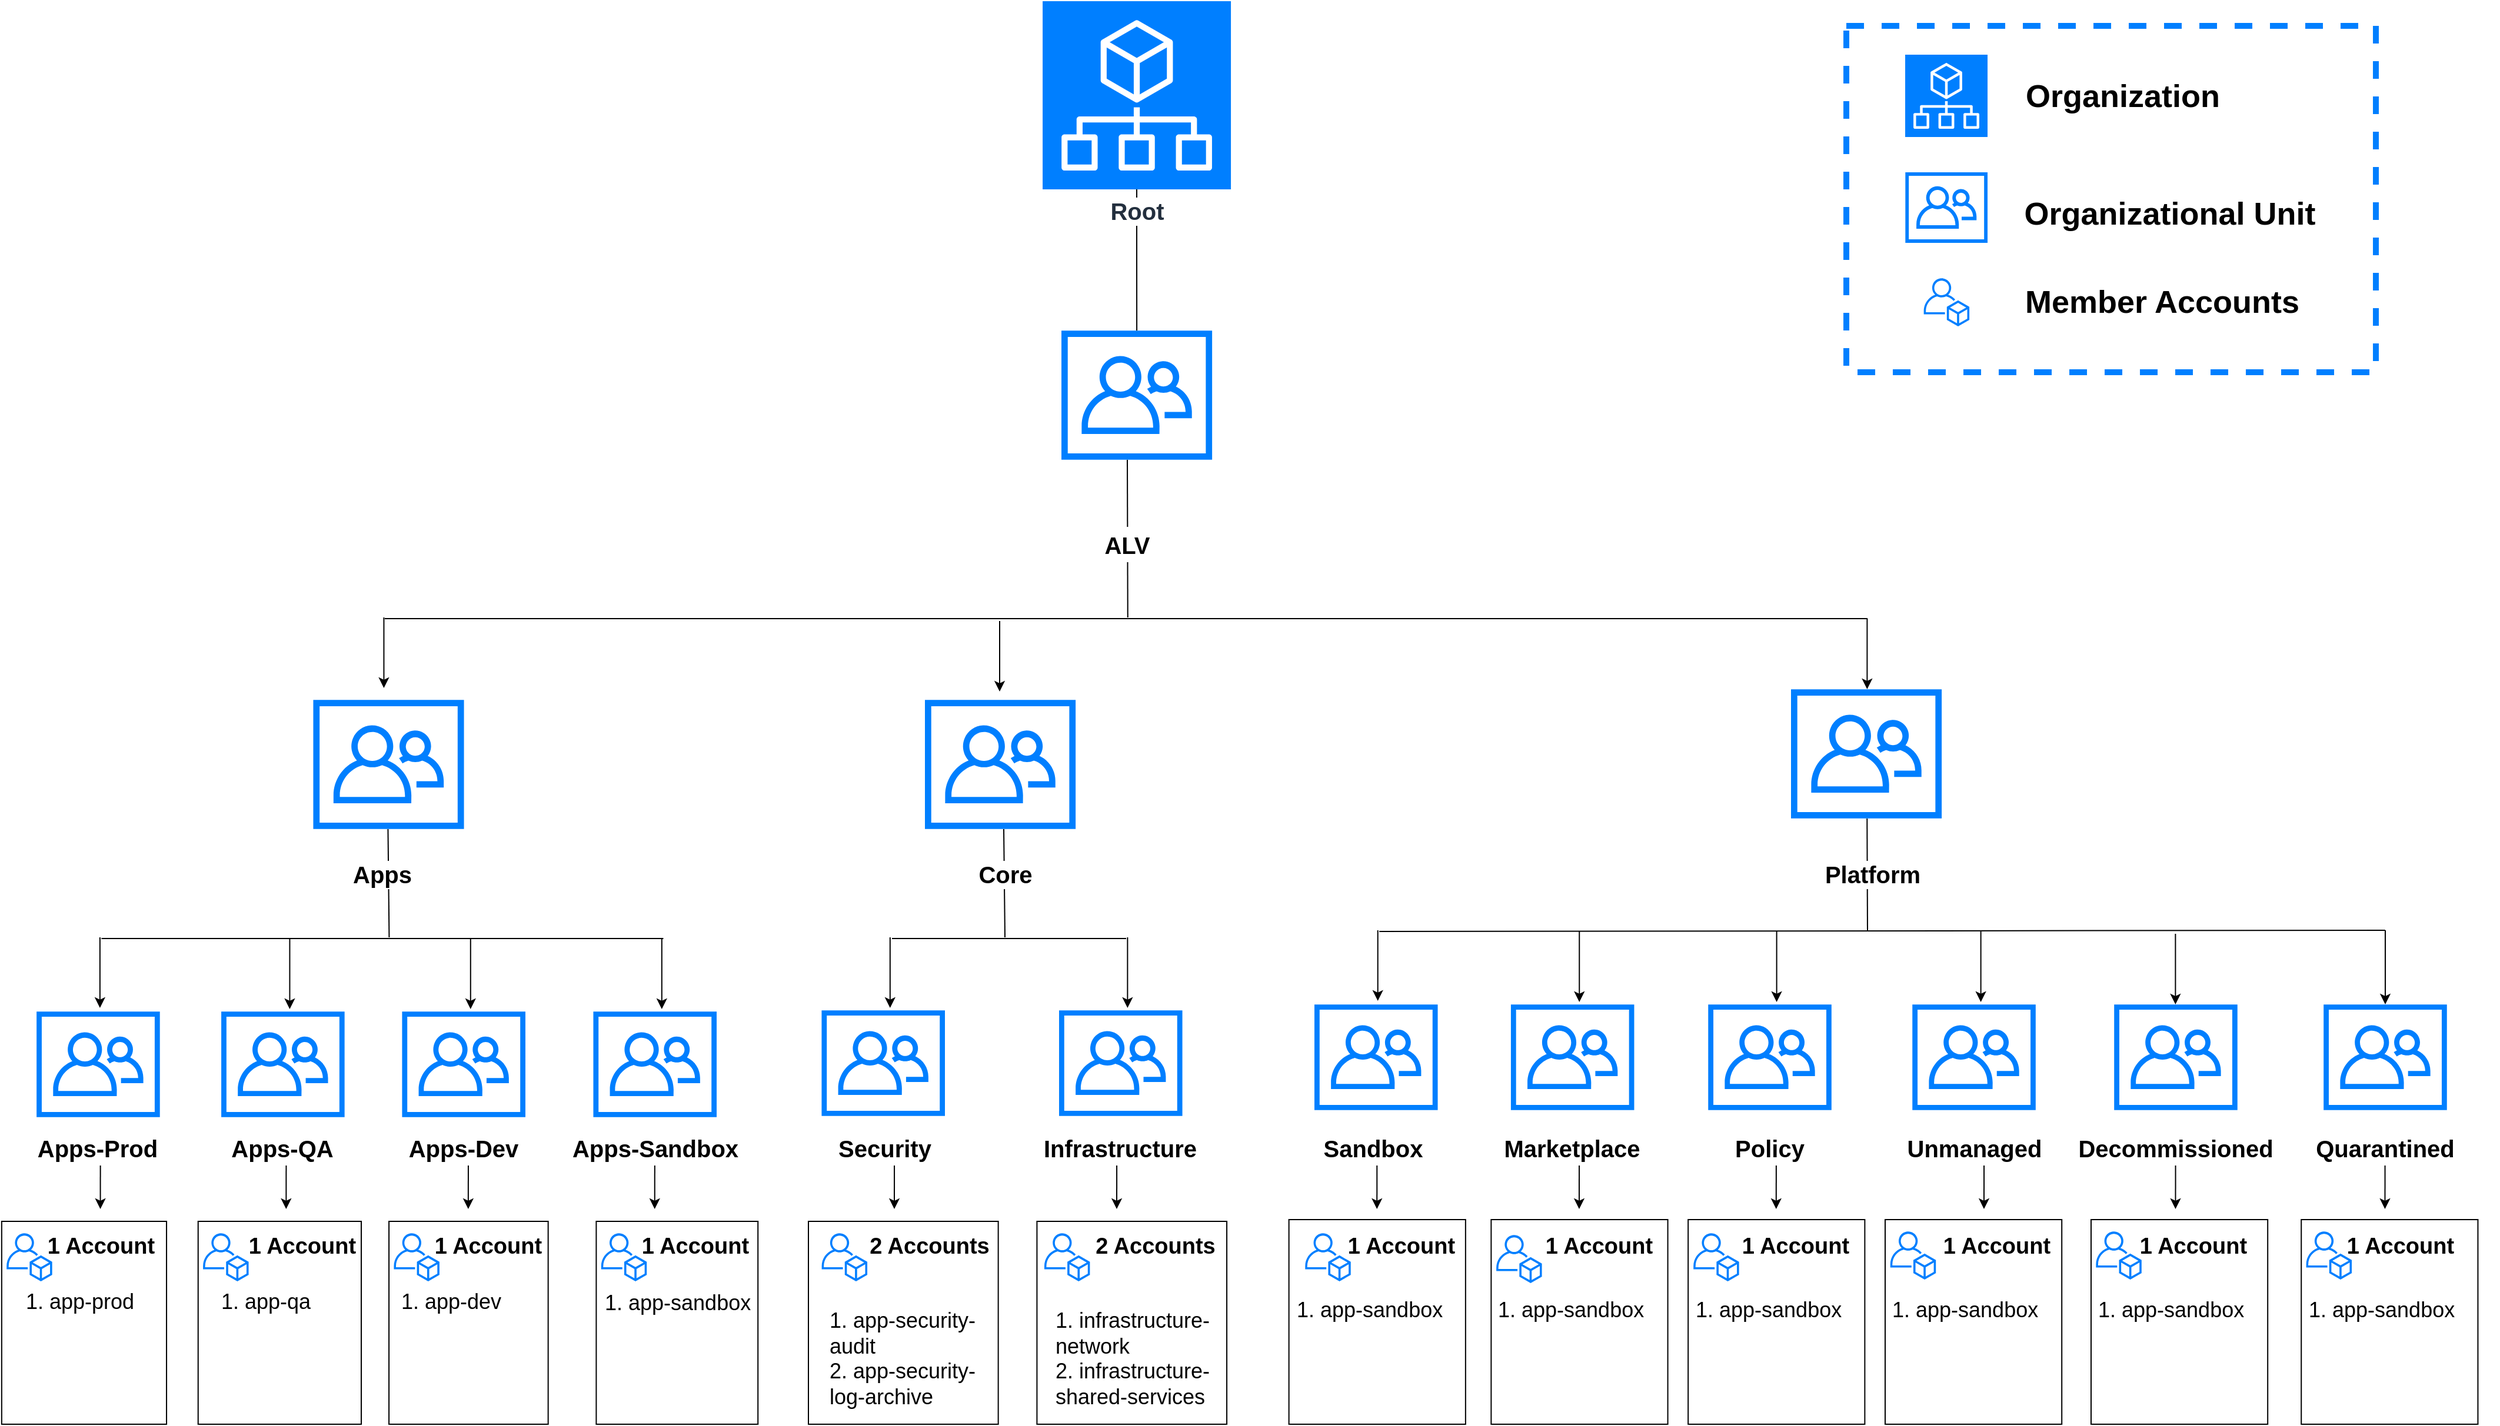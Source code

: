 <mxfile version="24.5.3" type="device">
  <diagram name="Page-1" id="CSNAlLGdKrBM-kzuxKbx">
    <mxGraphModel dx="3502" dy="2195" grid="1" gridSize="10" guides="1" tooltips="1" connect="1" arrows="1" fold="1" page="1" pageScale="1" pageWidth="1382" pageHeight="579" math="0" shadow="0">
      <root>
        <mxCell id="0" />
        <mxCell id="1" parent="0" />
        <mxCell id="UEnFydn-pe2DowMeDtWQ-64" value="" style="rounded=0;whiteSpace=wrap;html=1;" parent="1" vertex="1">
          <mxGeometry x="-265.58" y="727.5" width="140.1" height="172.5" as="geometry" />
        </mxCell>
        <mxCell id="b793zvSdY8i9Sv9kPf9C-8" value="" style="rounded=0;whiteSpace=wrap;html=1;fillColor=none;strokeColor=#007FFF;strokeWidth=5;dashed=1;" parent="1" vertex="1">
          <mxGeometry x="1302.02" y="-289" width="450" height="294.5" as="geometry" />
        </mxCell>
        <mxCell id="UEnFydn-pe2DowMeDtWQ-4" value="" style="sketch=0;outlineConnect=0;fontColor=#232F3E;gradientColor=none;fillColor=#007FFF;strokeColor=none;dashed=0;verticalLabelPosition=bottom;verticalAlign=top;align=center;html=1;fontSize=12;fontStyle=0;aspect=fixed;pointerEvents=1;shape=mxgraph.aws4.organizations_organizational_unit;" parent="1" vertex="1">
          <mxGeometry x="-0.78" y="284" width="128.06" height="110" as="geometry" />
        </mxCell>
        <mxCell id="UEnFydn-pe2DowMeDtWQ-7" value="" style="sketch=0;outlineConnect=0;fontColor=#232F3E;gradientColor=none;fillColor=#007FFF;strokeColor=none;dashed=0;verticalLabelPosition=bottom;verticalAlign=top;align=center;html=1;fontSize=12;fontStyle=0;aspect=fixed;pointerEvents=1;shape=mxgraph.aws4.organizations_organizational_unit;" parent="1" vertex="1">
          <mxGeometry x="519" y="284" width="128.06" height="110" as="geometry" />
        </mxCell>
        <mxCell id="UEnFydn-pe2DowMeDtWQ-8" value="" style="sketch=0;outlineConnect=0;fontColor=#232F3E;gradientColor=none;fillColor=#007FFF;strokeColor=none;dashed=0;verticalLabelPosition=bottom;verticalAlign=top;align=center;html=1;fontSize=12;fontStyle=0;aspect=fixed;pointerEvents=1;shape=mxgraph.aws4.organizations_organizational_unit;" parent="1" vertex="1">
          <mxGeometry x="1255.0" y="275" width="128.06" height="110" as="geometry" />
        </mxCell>
        <mxCell id="UEnFydn-pe2DowMeDtWQ-14" value="" style="endArrow=none;html=1;rounded=0;endFill=0;" parent="1" edge="1">
          <mxGeometry width="50" height="50" relative="1" as="geometry">
            <mxPoint x="691" y="80" as="sourcePoint" />
            <mxPoint x="691.37" y="214" as="targetPoint" />
          </mxGeometry>
        </mxCell>
        <mxCell id="UEnFydn-pe2DowMeDtWQ-15" value="" style="endArrow=none;html=1;rounded=0;" parent="1" edge="1">
          <mxGeometry width="50" height="50" relative="1" as="geometry">
            <mxPoint x="60" y="215" as="sourcePoint" />
            <mxPoint x="1320" y="215" as="targetPoint" />
          </mxGeometry>
        </mxCell>
        <mxCell id="UEnFydn-pe2DowMeDtWQ-18" value="" style="endArrow=classic;html=1;rounded=0;" parent="1" edge="1">
          <mxGeometry width="50" height="50" relative="1" as="geometry">
            <mxPoint x="59.22" y="214" as="sourcePoint" />
            <mxPoint x="59.22" y="274" as="targetPoint" />
          </mxGeometry>
        </mxCell>
        <mxCell id="UEnFydn-pe2DowMeDtWQ-19" value="" style="endArrow=classic;html=1;rounded=0;" parent="1" edge="1">
          <mxGeometry width="50" height="50" relative="1" as="geometry">
            <mxPoint x="582.5" y="217" as="sourcePoint" />
            <mxPoint x="582.5" y="277" as="targetPoint" />
          </mxGeometry>
        </mxCell>
        <mxCell id="UEnFydn-pe2DowMeDtWQ-20" value="" style="endArrow=classic;html=1;rounded=0;" parent="1" edge="1">
          <mxGeometry width="50" height="50" relative="1" as="geometry">
            <mxPoint x="1319.7" y="215" as="sourcePoint" />
            <mxPoint x="1319.7" y="275" as="targetPoint" />
          </mxGeometry>
        </mxCell>
        <mxCell id="UEnFydn-pe2DowMeDtWQ-30" value="ALV" style="text;html=1;strokeColor=none;fillColor=default;align=center;verticalAlign=middle;whiteSpace=wrap;rounded=0;fontSize=20;fontStyle=1" parent="1" vertex="1">
          <mxGeometry x="661" y="137" width="60" height="30" as="geometry" />
        </mxCell>
        <mxCell id="UEnFydn-pe2DowMeDtWQ-38" value="1 Account" style="text;html=1;strokeColor=none;fillColor=none;align=center;verticalAlign=middle;whiteSpace=wrap;rounded=0;fontSize=19;fontStyle=1" parent="1" vertex="1">
          <mxGeometry x="-261.48" y="734" width="160" height="30" as="geometry" />
        </mxCell>
        <mxCell id="UEnFydn-pe2DowMeDtWQ-41" value="" style="endArrow=none;html=1;rounded=0;exitX=0.541;exitY=1.075;exitDx=0;exitDy=0;exitPerimeter=0;endFill=0;" parent="1" edge="1">
          <mxGeometry width="50" height="50" relative="1" as="geometry">
            <mxPoint x="62.72" y="394" as="sourcePoint" />
            <mxPoint x="63.72" y="486" as="targetPoint" />
          </mxGeometry>
        </mxCell>
        <mxCell id="UEnFydn-pe2DowMeDtWQ-42" value="" style="endArrow=none;html=1;rounded=0;exitX=0.541;exitY=1.075;exitDx=0;exitDy=0;exitPerimeter=0;endFill=0;" parent="1" edge="1">
          <mxGeometry width="50" height="50" relative="1" as="geometry">
            <mxPoint x="586" y="394" as="sourcePoint" />
            <mxPoint x="587" y="486" as="targetPoint" />
          </mxGeometry>
        </mxCell>
        <mxCell id="UEnFydn-pe2DowMeDtWQ-43" value="" style="endArrow=none;html=1;rounded=0;exitX=0.541;exitY=1.075;exitDx=0;exitDy=0;exitPerimeter=0;endFill=0;" parent="1" edge="1">
          <mxGeometry width="50" height="50" relative="1" as="geometry">
            <mxPoint x="1319.64" y="385" as="sourcePoint" />
            <mxPoint x="1320" y="480" as="targetPoint" />
          </mxGeometry>
        </mxCell>
        <mxCell id="UEnFydn-pe2DowMeDtWQ-34" value="Apps" style="text;html=1;strokeColor=none;fillColor=none;align=center;verticalAlign=middle;whiteSpace=wrap;rounded=0;fontSize=20;fontStyle=1;labelBackgroundColor=default;" parent="1" vertex="1">
          <mxGeometry x="-6.78" y="417" width="130" height="30" as="geometry" />
        </mxCell>
        <mxCell id="UEnFydn-pe2DowMeDtWQ-36" value="Core" style="text;html=1;strokeColor=none;fillColor=none;align=center;verticalAlign=middle;whiteSpace=wrap;rounded=0;fontSize=20;fontStyle=1;labelBackgroundColor=default;" parent="1" vertex="1">
          <mxGeometry x="493" y="417" width="189" height="30" as="geometry" />
        </mxCell>
        <mxCell id="UEnFydn-pe2DowMeDtWQ-35" value="Platform" style="text;html=1;strokeColor=none;fillColor=none;align=center;verticalAlign=middle;whiteSpace=wrap;rounded=0;fontSize=20;fontStyle=1;labelBackgroundColor=default;" parent="1" vertex="1">
          <mxGeometry x="1230" y="417" width="189" height="30" as="geometry" />
        </mxCell>
        <mxCell id="UEnFydn-pe2DowMeDtWQ-66" value="" style="sketch=0;outlineConnect=0;fontColor=#232F3E;gradientColor=none;fillColor=#007FFF;strokeColor=none;dashed=0;verticalLabelPosition=bottom;verticalAlign=top;align=center;html=1;fontSize=12;fontStyle=0;aspect=fixed;pointerEvents=1;shape=mxgraph.aws4.organizations_account;" parent="1" vertex="1">
          <mxGeometry x="-261.48" y="737.5" width="38.89" height="41" as="geometry" />
        </mxCell>
        <mxCell id="b793zvSdY8i9Sv9kPf9C-1" value="" style="sketch=0;points=[[0,0,0],[0.25,0,0],[0.5,0,0],[0.75,0,0],[1,0,0],[0,1,0],[0.25,1,0],[0.5,1,0],[0.75,1,0],[1,1,0],[0,0.25,0],[0,0.5,0],[0,0.75,0],[1,0.25,0],[1,0.5,0],[1,0.75,0]];points=[[0,0,0],[0.25,0,0],[0.5,0,0],[0.75,0,0],[1,0,0],[0,1,0],[0.25,1,0],[0.5,1,0],[0.75,1,0],[1,1,0],[0,0.25,0],[0,0.5,0],[0,0.75,0],[1,0.25,0],[1,0.5,0],[1,0.75,0]];outlineConnect=0;fontColor=#232F3E;fillColor=#007FFF;strokeColor=#ffffff;dashed=0;verticalLabelPosition=bottom;verticalAlign=top;align=center;html=1;fontSize=12;fontStyle=0;aspect=fixed;shape=mxgraph.aws4.resourceIcon;resIcon=mxgraph.aws4.organizations;" parent="1" vertex="1">
          <mxGeometry x="1352.02" y="-264.5" width="70" height="70" as="geometry" />
        </mxCell>
        <mxCell id="b793zvSdY8i9Sv9kPf9C-2" value="Organization" style="text;html=1;strokeColor=none;fillColor=none;align=center;verticalAlign=middle;whiteSpace=wrap;rounded=0;fontSize=27;fontStyle=1;labelBackgroundColor=default;" parent="1" vertex="1">
          <mxGeometry x="1442.02" y="-244.5" width="190" height="30" as="geometry" />
        </mxCell>
        <mxCell id="b793zvSdY8i9Sv9kPf9C-3" value="" style="sketch=0;outlineConnect=0;fontColor=#232F3E;gradientColor=none;fillColor=#007FFF;strokeColor=none;dashed=0;verticalLabelPosition=bottom;verticalAlign=top;align=center;html=1;fontSize=12;fontStyle=0;aspect=fixed;pointerEvents=1;shape=mxgraph.aws4.organizations_organizational_unit;" parent="1" vertex="1">
          <mxGeometry x="1352.17" y="-164.5" width="69.85" height="60" as="geometry" />
        </mxCell>
        <mxCell id="b793zvSdY8i9Sv9kPf9C-4" value="Organizational Unit" style="text;html=1;strokeColor=none;fillColor=none;align=center;verticalAlign=middle;whiteSpace=wrap;rounded=0;fontSize=27;fontStyle=1;labelBackgroundColor=default;" parent="1" vertex="1">
          <mxGeometry x="1422.02" y="-144.5" width="310" height="30" as="geometry" />
        </mxCell>
        <mxCell id="b793zvSdY8i9Sv9kPf9C-5" value="" style="sketch=0;outlineConnect=0;fontColor=#232F3E;gradientColor=none;fillColor=#007FFF;strokeColor=none;dashed=0;verticalLabelPosition=bottom;verticalAlign=top;align=center;html=1;fontSize=12;fontStyle=0;aspect=fixed;pointerEvents=1;shape=mxgraph.aws4.organizations_account;" parent="1" vertex="1">
          <mxGeometry x="1367.75" y="-74.5" width="38.89" height="41" as="geometry" />
        </mxCell>
        <mxCell id="b793zvSdY8i9Sv9kPf9C-7" value="Member Accounts" style="text;html=1;strokeColor=none;fillColor=none;align=left;verticalAlign=middle;whiteSpace=wrap;rounded=0;fontSize=27;fontStyle=1;labelBackgroundColor=default;" parent="1" vertex="1">
          <mxGeometry x="1452.02" y="-69" width="310" height="30" as="geometry" />
        </mxCell>
        <mxCell id="aciZDJwyUX8wY66qhq3e-3" value="" style="sketch=0;outlineConnect=0;fontColor=#232F3E;gradientColor=none;fillColor=#007FFF;strokeColor=none;dashed=0;verticalLabelPosition=bottom;verticalAlign=top;align=center;html=1;fontSize=12;fontStyle=0;aspect=fixed;pointerEvents=1;shape=mxgraph.aws4.organizations_organizational_unit;" parent="1" vertex="1">
          <mxGeometry x="-235.92" y="549" width="104.78" height="90" as="geometry" />
        </mxCell>
        <mxCell id="aciZDJwyUX8wY66qhq3e-4" value="" style="endArrow=none;html=1;rounded=0;" parent="1" edge="1">
          <mxGeometry width="50" height="50" relative="1" as="geometry">
            <mxPoint x="-180.78" y="487" as="sourcePoint" />
            <mxPoint x="296.72" y="487" as="targetPoint" />
          </mxGeometry>
        </mxCell>
        <mxCell id="aciZDJwyUX8wY66qhq3e-5" value="" style="endArrow=classic;html=1;rounded=0;" parent="1" edge="1">
          <mxGeometry width="50" height="50" relative="1" as="geometry">
            <mxPoint x="-182.06" y="486" as="sourcePoint" />
            <mxPoint x="-182.06" y="546" as="targetPoint" />
          </mxGeometry>
        </mxCell>
        <mxCell id="aciZDJwyUX8wY66qhq3e-6" value="" style="endArrow=classic;html=1;rounded=0;" parent="1" edge="1">
          <mxGeometry width="50" height="50" relative="1" as="geometry">
            <mxPoint x="-20.78" y="487" as="sourcePoint" />
            <mxPoint x="-20.78" y="547" as="targetPoint" />
          </mxGeometry>
        </mxCell>
        <mxCell id="aciZDJwyUX8wY66qhq3e-7" value="" style="sketch=0;outlineConnect=0;fontColor=#232F3E;gradientColor=none;fillColor=#007FFF;strokeColor=none;dashed=0;verticalLabelPosition=bottom;verticalAlign=top;align=center;html=1;fontSize=12;fontStyle=0;aspect=fixed;pointerEvents=1;shape=mxgraph.aws4.organizations_organizational_unit;" parent="1" vertex="1">
          <mxGeometry x="-78.96" y="549" width="104.78" height="90" as="geometry" />
        </mxCell>
        <mxCell id="aciZDJwyUX8wY66qhq3e-8" value="" style="endArrow=classic;html=1;rounded=0;" parent="1" edge="1">
          <mxGeometry width="50" height="50" relative="1" as="geometry">
            <mxPoint x="132.89" y="487" as="sourcePoint" />
            <mxPoint x="132.89" y="547" as="targetPoint" />
          </mxGeometry>
        </mxCell>
        <mxCell id="aciZDJwyUX8wY66qhq3e-9" value="" style="sketch=0;outlineConnect=0;fontColor=#232F3E;gradientColor=none;fillColor=#007FFF;strokeColor=none;dashed=0;verticalLabelPosition=bottom;verticalAlign=top;align=center;html=1;fontSize=12;fontStyle=0;aspect=fixed;pointerEvents=1;shape=mxgraph.aws4.organizations_organizational_unit;" parent="1" vertex="1">
          <mxGeometry x="74.71" y="549" width="104.78" height="90" as="geometry" />
        </mxCell>
        <mxCell id="aciZDJwyUX8wY66qhq3e-10" value="" style="endArrow=classic;html=1;rounded=0;" parent="1" edge="1">
          <mxGeometry width="50" height="50" relative="1" as="geometry">
            <mxPoint x="295.4" y="487" as="sourcePoint" />
            <mxPoint x="295.4" y="547" as="targetPoint" />
          </mxGeometry>
        </mxCell>
        <mxCell id="aciZDJwyUX8wY66qhq3e-11" value="" style="sketch=0;outlineConnect=0;fontColor=#232F3E;gradientColor=none;fillColor=#007FFF;strokeColor=none;dashed=0;verticalLabelPosition=bottom;verticalAlign=top;align=center;html=1;fontSize=12;fontStyle=0;aspect=fixed;pointerEvents=1;shape=mxgraph.aws4.organizations_organizational_unit;" parent="1" vertex="1">
          <mxGeometry x="237.22" y="549" width="104.78" height="90" as="geometry" />
        </mxCell>
        <mxCell id="aciZDJwyUX8wY66qhq3e-12" value="" style="endArrow=none;html=1;rounded=0;" parent="1" edge="1">
          <mxGeometry width="50" height="50" relative="1" as="geometry">
            <mxPoint x="491" y="487" as="sourcePoint" />
            <mxPoint x="690" y="487" as="targetPoint" />
          </mxGeometry>
        </mxCell>
        <mxCell id="aciZDJwyUX8wY66qhq3e-13" value="" style="endArrow=classic;html=1;rounded=0;" parent="1" edge="1">
          <mxGeometry width="50" height="50" relative="1" as="geometry">
            <mxPoint x="489.4" y="486" as="sourcePoint" />
            <mxPoint x="489.4" y="546" as="targetPoint" />
          </mxGeometry>
        </mxCell>
        <mxCell id="aciZDJwyUX8wY66qhq3e-14" value="" style="sketch=0;outlineConnect=0;fontColor=#232F3E;gradientColor=none;fillColor=#007FFF;strokeColor=none;dashed=0;verticalLabelPosition=bottom;verticalAlign=top;align=center;html=1;fontSize=12;fontStyle=0;aspect=fixed;pointerEvents=1;shape=mxgraph.aws4.organizations_organizational_unit;" parent="1" vertex="1">
          <mxGeometry x="431.22" y="548" width="104.78" height="90" as="geometry" />
        </mxCell>
        <mxCell id="aciZDJwyUX8wY66qhq3e-15" value="" style="endArrow=classic;html=1;rounded=0;" parent="1" edge="1">
          <mxGeometry width="50" height="50" relative="1" as="geometry">
            <mxPoint x="691.18" y="486" as="sourcePoint" />
            <mxPoint x="691.18" y="546" as="targetPoint" />
          </mxGeometry>
        </mxCell>
        <mxCell id="aciZDJwyUX8wY66qhq3e-16" value="" style="sketch=0;outlineConnect=0;fontColor=#232F3E;gradientColor=none;fillColor=#007FFF;strokeColor=none;dashed=0;verticalLabelPosition=bottom;verticalAlign=top;align=center;html=1;fontSize=12;fontStyle=0;aspect=fixed;pointerEvents=1;shape=mxgraph.aws4.organizations_organizational_unit;" parent="1" vertex="1">
          <mxGeometry x="633" y="548" width="104.78" height="90" as="geometry" />
        </mxCell>
        <mxCell id="aciZDJwyUX8wY66qhq3e-17" value="" style="sketch=0;outlineConnect=0;fontColor=#232F3E;gradientColor=none;fillColor=#007FFF;strokeColor=none;dashed=0;verticalLabelPosition=bottom;verticalAlign=top;align=center;html=1;fontSize=12;fontStyle=0;aspect=fixed;pointerEvents=1;shape=mxgraph.aws4.organizations_organizational_unit;" parent="1" vertex="1">
          <mxGeometry x="850" y="543" width="104.78" height="90" as="geometry" />
        </mxCell>
        <mxCell id="aciZDJwyUX8wY66qhq3e-18" value="" style="endArrow=none;html=1;rounded=0;" parent="1" edge="1">
          <mxGeometry width="50" height="50" relative="1" as="geometry">
            <mxPoint x="905.14" y="481" as="sourcePoint" />
            <mxPoint x="1760" y="480" as="targetPoint" />
          </mxGeometry>
        </mxCell>
        <mxCell id="aciZDJwyUX8wY66qhq3e-19" value="" style="endArrow=classic;html=1;rounded=0;" parent="1" edge="1">
          <mxGeometry width="50" height="50" relative="1" as="geometry">
            <mxPoint x="903.86" y="480" as="sourcePoint" />
            <mxPoint x="903.86" y="540" as="targetPoint" />
          </mxGeometry>
        </mxCell>
        <mxCell id="aciZDJwyUX8wY66qhq3e-20" value="" style="endArrow=classic;html=1;rounded=0;" parent="1" edge="1">
          <mxGeometry width="50" height="50" relative="1" as="geometry">
            <mxPoint x="1075.14" y="481" as="sourcePoint" />
            <mxPoint x="1075.14" y="541" as="targetPoint" />
          </mxGeometry>
        </mxCell>
        <mxCell id="aciZDJwyUX8wY66qhq3e-21" value="" style="sketch=0;outlineConnect=0;fontColor=#232F3E;gradientColor=none;fillColor=#007FFF;strokeColor=none;dashed=0;verticalLabelPosition=bottom;verticalAlign=top;align=center;html=1;fontSize=12;fontStyle=0;aspect=fixed;pointerEvents=1;shape=mxgraph.aws4.organizations_organizational_unit;" parent="1" vertex="1">
          <mxGeometry x="1016.96" y="543" width="104.78" height="90" as="geometry" />
        </mxCell>
        <mxCell id="aciZDJwyUX8wY66qhq3e-22" value="" style="endArrow=classic;html=1;rounded=0;" parent="1" edge="1">
          <mxGeometry width="50" height="50" relative="1" as="geometry">
            <mxPoint x="1242.81" y="481" as="sourcePoint" />
            <mxPoint x="1242.81" y="541" as="targetPoint" />
          </mxGeometry>
        </mxCell>
        <mxCell id="aciZDJwyUX8wY66qhq3e-23" value="" style="sketch=0;outlineConnect=0;fontColor=#232F3E;gradientColor=none;fillColor=#007FFF;strokeColor=none;dashed=0;verticalLabelPosition=bottom;verticalAlign=top;align=center;html=1;fontSize=12;fontStyle=0;aspect=fixed;pointerEvents=1;shape=mxgraph.aws4.organizations_organizational_unit;" parent="1" vertex="1">
          <mxGeometry x="1184.63" y="543" width="104.78" height="90" as="geometry" />
        </mxCell>
        <mxCell id="aciZDJwyUX8wY66qhq3e-24" value="" style="endArrow=classic;html=1;rounded=0;" parent="1" edge="1">
          <mxGeometry width="50" height="50" relative="1" as="geometry">
            <mxPoint x="1416.32" y="481" as="sourcePoint" />
            <mxPoint x="1416.32" y="541" as="targetPoint" />
          </mxGeometry>
        </mxCell>
        <mxCell id="aciZDJwyUX8wY66qhq3e-25" value="" style="sketch=0;outlineConnect=0;fontColor=#232F3E;gradientColor=none;fillColor=#007FFF;strokeColor=none;dashed=0;verticalLabelPosition=bottom;verticalAlign=top;align=center;html=1;fontSize=12;fontStyle=0;aspect=fixed;pointerEvents=1;shape=mxgraph.aws4.organizations_organizational_unit;" parent="1" vertex="1">
          <mxGeometry x="1358.14" y="543" width="104.78" height="90" as="geometry" />
        </mxCell>
        <mxCell id="aciZDJwyUX8wY66qhq3e-26" value="" style="endArrow=classic;html=1;rounded=0;" parent="1" edge="1">
          <mxGeometry width="50" height="50" relative="1" as="geometry">
            <mxPoint x="1581.7" y="483" as="sourcePoint" />
            <mxPoint x="1581.7" y="543" as="targetPoint" />
          </mxGeometry>
        </mxCell>
        <mxCell id="aciZDJwyUX8wY66qhq3e-27" value="" style="sketch=0;outlineConnect=0;fontColor=#232F3E;gradientColor=none;fillColor=#007FFF;strokeColor=none;dashed=0;verticalLabelPosition=bottom;verticalAlign=top;align=center;html=1;fontSize=12;fontStyle=0;aspect=fixed;pointerEvents=1;shape=mxgraph.aws4.organizations_organizational_unit;" parent="1" vertex="1">
          <mxGeometry x="1529.61" y="543" width="104.78" height="90" as="geometry" />
        </mxCell>
        <mxCell id="aciZDJwyUX8wY66qhq3e-28" value="" style="endArrow=classic;html=1;rounded=0;" parent="1" edge="1">
          <mxGeometry width="50" height="50" relative="1" as="geometry">
            <mxPoint x="1760" y="480" as="sourcePoint" />
            <mxPoint x="1760.0" y="543" as="targetPoint" />
          </mxGeometry>
        </mxCell>
        <mxCell id="aciZDJwyUX8wY66qhq3e-29" value="" style="sketch=0;outlineConnect=0;fontColor=#232F3E;gradientColor=none;fillColor=#007FFF;strokeColor=none;dashed=0;verticalLabelPosition=bottom;verticalAlign=top;align=center;html=1;fontSize=12;fontStyle=0;aspect=fixed;pointerEvents=1;shape=mxgraph.aws4.organizations_organizational_unit;" parent="1" vertex="1">
          <mxGeometry x="1707.61" y="543" width="104.78" height="90" as="geometry" />
        </mxCell>
        <mxCell id="aciZDJwyUX8wY66qhq3e-30" value="Apps-Prod" style="text;html=1;strokeColor=none;fillColor=none;align=center;verticalAlign=middle;whiteSpace=wrap;rounded=0;fontSize=20;fontStyle=1;labelBackgroundColor=default;" parent="1" vertex="1">
          <mxGeometry x="-248.53" y="650" width="130" height="30" as="geometry" />
        </mxCell>
        <mxCell id="aciZDJwyUX8wY66qhq3e-31" value="Policy" style="text;html=1;strokeColor=none;fillColor=none;align=center;verticalAlign=middle;whiteSpace=wrap;rounded=0;fontSize=20;fontStyle=1;labelBackgroundColor=default;" parent="1" vertex="1">
          <mxGeometry x="1172.02" y="650" width="130" height="30" as="geometry" />
        </mxCell>
        <mxCell id="aciZDJwyUX8wY66qhq3e-32" value="Apps-Sandbox" style="text;html=1;strokeColor=none;fillColor=none;align=center;verticalAlign=middle;whiteSpace=wrap;rounded=0;fontSize=20;fontStyle=1;labelBackgroundColor=default;" parent="1" vertex="1">
          <mxGeometry x="198.83" y="650" width="181.57" height="30" as="geometry" />
        </mxCell>
        <mxCell id="aciZDJwyUX8wY66qhq3e-33" value="Apps-Dev" style="text;html=1;strokeColor=none;fillColor=none;align=center;verticalAlign=middle;whiteSpace=wrap;rounded=0;fontSize=20;fontStyle=1;labelBackgroundColor=default;" parent="1" vertex="1">
          <mxGeometry x="62.1" y="650" width="130" height="30" as="geometry" />
        </mxCell>
        <mxCell id="aciZDJwyUX8wY66qhq3e-34" value="Apps-QA" style="text;html=1;strokeColor=none;fillColor=none;align=center;verticalAlign=middle;whiteSpace=wrap;rounded=0;fontSize=20;fontStyle=1;labelBackgroundColor=default;" parent="1" vertex="1">
          <mxGeometry x="-91.57" y="650" width="130" height="30" as="geometry" />
        </mxCell>
        <mxCell id="aciZDJwyUX8wY66qhq3e-35" value="Security" style="text;html=1;strokeColor=none;fillColor=none;align=center;verticalAlign=middle;whiteSpace=wrap;rounded=0;fontSize=20;fontStyle=1;labelBackgroundColor=default;" parent="1" vertex="1">
          <mxGeometry x="420" y="650" width="130" height="30" as="geometry" />
        </mxCell>
        <mxCell id="aciZDJwyUX8wY66qhq3e-36" value="Infrastructure" style="text;html=1;strokeColor=none;fillColor=none;align=center;verticalAlign=middle;whiteSpace=wrap;rounded=0;fontSize=20;fontStyle=1;labelBackgroundColor=default;" parent="1" vertex="1">
          <mxGeometry x="620.39" y="650" width="130" height="30" as="geometry" />
        </mxCell>
        <mxCell id="aciZDJwyUX8wY66qhq3e-37" value="Unmanaged" style="text;html=1;strokeColor=none;fillColor=none;align=center;verticalAlign=middle;whiteSpace=wrap;rounded=0;fontSize=20;fontStyle=1;labelBackgroundColor=default;" parent="1" vertex="1">
          <mxGeometry x="1345.53" y="650" width="130" height="30" as="geometry" />
        </mxCell>
        <mxCell id="aciZDJwyUX8wY66qhq3e-38" value="Decommissioned" style="text;html=1;strokeColor=none;fillColor=none;align=center;verticalAlign=middle;whiteSpace=wrap;rounded=0;fontSize=20;fontStyle=1;labelBackgroundColor=default;" parent="1" vertex="1">
          <mxGeometry x="1517" y="650" width="130" height="30" as="geometry" />
        </mxCell>
        <mxCell id="aciZDJwyUX8wY66qhq3e-39" value="Quarantined" style="text;html=1;strokeColor=none;fillColor=none;align=center;verticalAlign=middle;whiteSpace=wrap;rounded=0;fontSize=20;fontStyle=1;labelBackgroundColor=default;" parent="1" vertex="1">
          <mxGeometry x="1695" y="650" width="130" height="30" as="geometry" />
        </mxCell>
        <mxCell id="aciZDJwyUX8wY66qhq3e-40" value="Marketplace" style="text;html=1;strokeColor=none;fillColor=none;align=center;verticalAlign=middle;whiteSpace=wrap;rounded=0;fontSize=20;fontStyle=1;labelBackgroundColor=default;" parent="1" vertex="1">
          <mxGeometry x="1004.35" y="650" width="130" height="30" as="geometry" />
        </mxCell>
        <mxCell id="aciZDJwyUX8wY66qhq3e-41" value="Sandbox" style="text;html=1;strokeColor=none;fillColor=none;align=center;verticalAlign=middle;whiteSpace=wrap;rounded=0;fontSize=20;fontStyle=1;labelBackgroundColor=default;" parent="1" vertex="1">
          <mxGeometry x="834.53" y="650" width="130" height="30" as="geometry" />
        </mxCell>
        <mxCell id="aciZDJwyUX8wY66qhq3e-43" value="1. app-prod" style="text;whiteSpace=wrap;fontSize=18;" parent="1" vertex="1">
          <mxGeometry x="-246.62" y="778.5" width="115.5" height="40" as="geometry" />
        </mxCell>
        <mxCell id="aciZDJwyUX8wY66qhq3e-44" value="" style="rounded=0;whiteSpace=wrap;html=1;" parent="1" vertex="1">
          <mxGeometry x="-98.63" y="727.5" width="138.63" height="172.5" as="geometry" />
        </mxCell>
        <mxCell id="aciZDJwyUX8wY66qhq3e-45" value="1 Account" style="text;html=1;strokeColor=none;fillColor=none;align=center;verticalAlign=middle;whiteSpace=wrap;rounded=0;fontSize=19;fontStyle=1" parent="1" vertex="1">
          <mxGeometry x="-90" y="734" width="160" height="30" as="geometry" />
        </mxCell>
        <mxCell id="aciZDJwyUX8wY66qhq3e-46" value="" style="sketch=0;outlineConnect=0;fontColor=#232F3E;gradientColor=none;fillColor=#007FFF;strokeColor=none;dashed=0;verticalLabelPosition=bottom;verticalAlign=top;align=center;html=1;fontSize=12;fontStyle=0;aspect=fixed;pointerEvents=1;shape=mxgraph.aws4.organizations_account;" parent="1" vertex="1">
          <mxGeometry x="-94.53" y="737.5" width="38.89" height="41" as="geometry" />
        </mxCell>
        <mxCell id="aciZDJwyUX8wY66qhq3e-47" value="1. app-qa" style="text;whiteSpace=wrap;fontSize=18;" parent="1" vertex="1">
          <mxGeometry x="-81.33" y="778.5" width="115.5" height="40" as="geometry" />
        </mxCell>
        <mxCell id="aciZDJwyUX8wY66qhq3e-48" value="" style="rounded=0;whiteSpace=wrap;html=1;" parent="1" vertex="1">
          <mxGeometry x="63.54" y="727.5" width="135.29" height="172.5" as="geometry" />
        </mxCell>
        <mxCell id="aciZDJwyUX8wY66qhq3e-49" value="1 Account" style="text;html=1;strokeColor=none;fillColor=none;align=center;verticalAlign=middle;whiteSpace=wrap;rounded=0;fontSize=19;fontStyle=1" parent="1" vertex="1">
          <mxGeometry x="67.64" y="734" width="160" height="30" as="geometry" />
        </mxCell>
        <mxCell id="aciZDJwyUX8wY66qhq3e-50" value="" style="sketch=0;outlineConnect=0;fontColor=#232F3E;gradientColor=none;fillColor=#007FFF;strokeColor=none;dashed=0;verticalLabelPosition=bottom;verticalAlign=top;align=center;html=1;fontSize=12;fontStyle=0;aspect=fixed;pointerEvents=1;shape=mxgraph.aws4.organizations_account;" parent="1" vertex="1">
          <mxGeometry x="67.64" y="737.5" width="38.89" height="41" as="geometry" />
        </mxCell>
        <mxCell id="aciZDJwyUX8wY66qhq3e-51" value="1. app-dev" style="text;whiteSpace=wrap;fontSize=18;" parent="1" vertex="1">
          <mxGeometry x="72.16" y="778.5" width="115.5" height="40" as="geometry" />
        </mxCell>
        <mxCell id="aciZDJwyUX8wY66qhq3e-52" value="" style="rounded=0;whiteSpace=wrap;html=1;" parent="1" vertex="1">
          <mxGeometry x="239.7" y="727.5" width="137.41" height="172.5" as="geometry" />
        </mxCell>
        <mxCell id="aciZDJwyUX8wY66qhq3e-53" value="1 Account" style="text;html=1;strokeColor=none;fillColor=none;align=center;verticalAlign=middle;whiteSpace=wrap;rounded=0;fontSize=19;fontStyle=1" parent="1" vertex="1">
          <mxGeometry x="243.8" y="734" width="160" height="30" as="geometry" />
        </mxCell>
        <mxCell id="aciZDJwyUX8wY66qhq3e-54" value="" style="sketch=0;outlineConnect=0;fontColor=#232F3E;gradientColor=none;fillColor=#007FFF;strokeColor=none;dashed=0;verticalLabelPosition=bottom;verticalAlign=top;align=center;html=1;fontSize=12;fontStyle=0;aspect=fixed;pointerEvents=1;shape=mxgraph.aws4.organizations_account;" parent="1" vertex="1">
          <mxGeometry x="243.8" y="737.5" width="38.89" height="41" as="geometry" />
        </mxCell>
        <mxCell id="aciZDJwyUX8wY66qhq3e-55" value="1. app-sandbox" style="text;whiteSpace=wrap;fontSize=18;" parent="1" vertex="1">
          <mxGeometry x="245.1" y="780" width="163.11" height="40" as="geometry" />
        </mxCell>
        <mxCell id="aciZDJwyUX8wY66qhq3e-59" value="" style="rounded=0;whiteSpace=wrap;html=1;" parent="1" vertex="1">
          <mxGeometry x="1688.63" y="726" width="150.1" height="174" as="geometry" />
        </mxCell>
        <mxCell id="aciZDJwyUX8wY66qhq3e-60" value="1 Account" style="text;html=1;strokeColor=none;fillColor=none;align=center;verticalAlign=middle;whiteSpace=wrap;rounded=0;fontSize=19;fontStyle=1" parent="1" vertex="1">
          <mxGeometry x="1692.93" y="734" width="160" height="30" as="geometry" />
        </mxCell>
        <mxCell id="aciZDJwyUX8wY66qhq3e-61" value="" style="sketch=0;outlineConnect=0;fontColor=#232F3E;gradientColor=none;fillColor=#007FFF;strokeColor=none;dashed=0;verticalLabelPosition=bottom;verticalAlign=top;align=center;html=1;fontSize=12;fontStyle=0;aspect=fixed;pointerEvents=1;shape=mxgraph.aws4.organizations_account;" parent="1" vertex="1">
          <mxGeometry x="1692.73" y="736" width="38.89" height="41" as="geometry" />
        </mxCell>
        <mxCell id="aciZDJwyUX8wY66qhq3e-62" value="1. app-sandbox" style="text;whiteSpace=wrap;fontSize=18;" parent="1" vertex="1">
          <mxGeometry x="1692.93" y="786" width="163.11" height="40" as="geometry" />
        </mxCell>
        <mxCell id="aciZDJwyUX8wY66qhq3e-63" value="" style="rounded=0;whiteSpace=wrap;html=1;" parent="1" vertex="1">
          <mxGeometry x="420" y="727.5" width="161.32" height="172.5" as="geometry" />
        </mxCell>
        <mxCell id="aciZDJwyUX8wY66qhq3e-64" value="2 Accounts" style="text;html=1;strokeColor=none;fillColor=none;align=center;verticalAlign=middle;whiteSpace=wrap;rounded=0;fontSize=19;fontStyle=1" parent="1" vertex="1">
          <mxGeometry x="442.85" y="734" width="160" height="30" as="geometry" />
        </mxCell>
        <mxCell id="aciZDJwyUX8wY66qhq3e-65" value="" style="sketch=0;outlineConnect=0;fontColor=#232F3E;gradientColor=none;fillColor=#007FFF;strokeColor=none;dashed=0;verticalLabelPosition=bottom;verticalAlign=top;align=center;html=1;fontSize=12;fontStyle=0;aspect=fixed;pointerEvents=1;shape=mxgraph.aws4.organizations_account;" parent="1" vertex="1">
          <mxGeometry x="431.22" y="737.5" width="38.89" height="41" as="geometry" />
        </mxCell>
        <mxCell id="aciZDJwyUX8wY66qhq3e-66" value="1. app-security-audit&#xa;2. app-security-log-archive" style="text;whiteSpace=wrap;fontSize=18;" parent="1" vertex="1">
          <mxGeometry x="435.52" y="795" width="144.48" height="40" as="geometry" />
        </mxCell>
        <mxCell id="aciZDJwyUX8wY66qhq3e-67" value="" style="rounded=0;whiteSpace=wrap;html=1;" parent="1" vertex="1">
          <mxGeometry x="614.21" y="727.5" width="161.32" height="172.5" as="geometry" />
        </mxCell>
        <mxCell id="aciZDJwyUX8wY66qhq3e-68" value="2 Accounts" style="text;html=1;strokeColor=none;fillColor=none;align=center;verticalAlign=middle;whiteSpace=wrap;rounded=0;fontSize=19;fontStyle=1" parent="1" vertex="1">
          <mxGeometry x="635.0" y="734" width="160" height="30" as="geometry" />
        </mxCell>
        <mxCell id="aciZDJwyUX8wY66qhq3e-69" value="" style="sketch=0;outlineConnect=0;fontColor=#232F3E;gradientColor=none;fillColor=#007FFF;strokeColor=none;dashed=0;verticalLabelPosition=bottom;verticalAlign=top;align=center;html=1;fontSize=12;fontStyle=0;aspect=fixed;pointerEvents=1;shape=mxgraph.aws4.organizations_account;" parent="1" vertex="1">
          <mxGeometry x="620.39" y="737.5" width="38.89" height="41" as="geometry" />
        </mxCell>
        <mxCell id="aciZDJwyUX8wY66qhq3e-70" value="1. infrastructure-network&#xa;2. infrastructure-shared-services" style="text;whiteSpace=wrap;fontSize=18;" parent="1" vertex="1">
          <mxGeometry x="627.67" y="795" width="144.48" height="40" as="geometry" />
        </mxCell>
        <mxCell id="aciZDJwyUX8wY66qhq3e-71" value="" style="rounded=0;whiteSpace=wrap;html=1;" parent="1" vertex="1">
          <mxGeometry x="828.33" y="726" width="150.1" height="174" as="geometry" />
        </mxCell>
        <mxCell id="aciZDJwyUX8wY66qhq3e-72" value="1 Account" style="text;html=1;strokeColor=none;fillColor=none;align=center;verticalAlign=middle;whiteSpace=wrap;rounded=0;fontSize=19;fontStyle=1" parent="1" vertex="1">
          <mxGeometry x="844.29" y="734" width="160" height="30" as="geometry" />
        </mxCell>
        <mxCell id="aciZDJwyUX8wY66qhq3e-73" value="" style="sketch=0;outlineConnect=0;fontColor=#232F3E;gradientColor=none;fillColor=#007FFF;strokeColor=none;dashed=0;verticalLabelPosition=bottom;verticalAlign=top;align=center;html=1;fontSize=12;fontStyle=0;aspect=fixed;pointerEvents=1;shape=mxgraph.aws4.organizations_account;" parent="1" vertex="1">
          <mxGeometry x="842.06" y="737.5" width="38.89" height="41" as="geometry" />
        </mxCell>
        <mxCell id="aciZDJwyUX8wY66qhq3e-74" value="1. app-sandbox" style="text;whiteSpace=wrap;fontSize=18;" parent="1" vertex="1">
          <mxGeometry x="832.63" y="786" width="163.11" height="40" as="geometry" />
        </mxCell>
        <mxCell id="aciZDJwyUX8wY66qhq3e-75" value="" style="rounded=0;whiteSpace=wrap;html=1;" parent="1" vertex="1">
          <mxGeometry x="1000.19" y="726" width="150.1" height="174" as="geometry" />
        </mxCell>
        <mxCell id="aciZDJwyUX8wY66qhq3e-76" value="1 Account" style="text;html=1;strokeColor=none;fillColor=none;align=center;verticalAlign=middle;whiteSpace=wrap;rounded=0;fontSize=19;fontStyle=1" parent="1" vertex="1">
          <mxGeometry x="1011.9" y="734" width="160" height="30" as="geometry" />
        </mxCell>
        <mxCell id="aciZDJwyUX8wY66qhq3e-77" value="" style="sketch=0;outlineConnect=0;fontColor=#232F3E;gradientColor=none;fillColor=#007FFF;strokeColor=none;dashed=0;verticalLabelPosition=bottom;verticalAlign=top;align=center;html=1;fontSize=12;fontStyle=0;aspect=fixed;pointerEvents=1;shape=mxgraph.aws4.organizations_account;" parent="1" vertex="1">
          <mxGeometry x="1004.49" y="739" width="38.89" height="41" as="geometry" />
        </mxCell>
        <mxCell id="aciZDJwyUX8wY66qhq3e-78" value="1. app-sandbox" style="text;whiteSpace=wrap;fontSize=18;" parent="1" vertex="1">
          <mxGeometry x="1004.49" y="786" width="163.11" height="40" as="geometry" />
        </mxCell>
        <mxCell id="aciZDJwyUX8wY66qhq3e-79" value="" style="rounded=0;whiteSpace=wrap;html=1;" parent="1" vertex="1">
          <mxGeometry x="1167.6" y="726" width="150.1" height="174" as="geometry" />
        </mxCell>
        <mxCell id="aciZDJwyUX8wY66qhq3e-80" value="1 Account" style="text;html=1;strokeColor=none;fillColor=none;align=center;verticalAlign=middle;whiteSpace=wrap;rounded=0;fontSize=19;fontStyle=1" parent="1" vertex="1">
          <mxGeometry x="1179.31" y="734" width="160" height="30" as="geometry" />
        </mxCell>
        <mxCell id="aciZDJwyUX8wY66qhq3e-81" value="" style="sketch=0;outlineConnect=0;fontColor=#232F3E;gradientColor=none;fillColor=#007FFF;strokeColor=none;dashed=0;verticalLabelPosition=bottom;verticalAlign=top;align=center;html=1;fontSize=12;fontStyle=0;aspect=fixed;pointerEvents=1;shape=mxgraph.aws4.organizations_account;" parent="1" vertex="1">
          <mxGeometry x="1172.02" y="737.5" width="38.89" height="41" as="geometry" />
        </mxCell>
        <mxCell id="aciZDJwyUX8wY66qhq3e-82" value="1. app-sandbox" style="text;whiteSpace=wrap;fontSize=18;" parent="1" vertex="1">
          <mxGeometry x="1171.9" y="786" width="163.11" height="40" as="geometry" />
        </mxCell>
        <mxCell id="aciZDJwyUX8wY66qhq3e-83" value="" style="rounded=0;whiteSpace=wrap;html=1;" parent="1" vertex="1">
          <mxGeometry x="1335.01" y="726" width="150.1" height="174" as="geometry" />
        </mxCell>
        <mxCell id="aciZDJwyUX8wY66qhq3e-84" value="1 Account" style="text;html=1;strokeColor=none;fillColor=none;align=center;verticalAlign=middle;whiteSpace=wrap;rounded=0;fontSize=19;fontStyle=1" parent="1" vertex="1">
          <mxGeometry x="1350.0" y="734" width="160" height="30" as="geometry" />
        </mxCell>
        <mxCell id="aciZDJwyUX8wY66qhq3e-85" value="" style="sketch=0;outlineConnect=0;fontColor=#232F3E;gradientColor=none;fillColor=#007FFF;strokeColor=none;dashed=0;verticalLabelPosition=bottom;verticalAlign=top;align=center;html=1;fontSize=12;fontStyle=0;aspect=fixed;pointerEvents=1;shape=mxgraph.aws4.organizations_account;" parent="1" vertex="1">
          <mxGeometry x="1339.31" y="736" width="38.89" height="41" as="geometry" />
        </mxCell>
        <mxCell id="aciZDJwyUX8wY66qhq3e-86" value="1. app-sandbox" style="text;whiteSpace=wrap;fontSize=18;" parent="1" vertex="1">
          <mxGeometry x="1339.31" y="786" width="163.11" height="40" as="geometry" />
        </mxCell>
        <mxCell id="aciZDJwyUX8wY66qhq3e-87" value="" style="rounded=0;whiteSpace=wrap;html=1;" parent="1" vertex="1">
          <mxGeometry x="1510" y="726" width="150.1" height="174" as="geometry" />
        </mxCell>
        <mxCell id="aciZDJwyUX8wY66qhq3e-88" value="1 Account" style="text;html=1;strokeColor=none;fillColor=none;align=center;verticalAlign=middle;whiteSpace=wrap;rounded=0;fontSize=19;fontStyle=1" parent="1" vertex="1">
          <mxGeometry x="1517.41" y="734" width="160" height="30" as="geometry" />
        </mxCell>
        <mxCell id="aciZDJwyUX8wY66qhq3e-89" value="" style="sketch=0;outlineConnect=0;fontColor=#232F3E;gradientColor=none;fillColor=#007FFF;strokeColor=none;dashed=0;verticalLabelPosition=bottom;verticalAlign=top;align=center;html=1;fontSize=12;fontStyle=0;aspect=fixed;pointerEvents=1;shape=mxgraph.aws4.organizations_account;" parent="1" vertex="1">
          <mxGeometry x="1514.1" y="736" width="38.89" height="41" as="geometry" />
        </mxCell>
        <mxCell id="aciZDJwyUX8wY66qhq3e-90" value="1. app-sandbox" style="text;whiteSpace=wrap;fontSize=18;" parent="1" vertex="1">
          <mxGeometry x="1514.3" y="786" width="163.11" height="40" as="geometry" />
        </mxCell>
        <mxCell id="aciZDJwyUX8wY66qhq3e-91" value="" style="endArrow=classic;html=1;rounded=0;" parent="1" edge="1">
          <mxGeometry width="50" height="50" relative="1" as="geometry">
            <mxPoint x="1759.79" y="680" as="sourcePoint" />
            <mxPoint x="1759.75" y="717" as="targetPoint" />
          </mxGeometry>
        </mxCell>
        <mxCell id="aciZDJwyUX8wY66qhq3e-92" value="" style="endArrow=classic;html=1;rounded=0;" parent="1" edge="1">
          <mxGeometry width="50" height="50" relative="1" as="geometry">
            <mxPoint x="1581.79" y="680" as="sourcePoint" />
            <mxPoint x="1581.75" y="717" as="targetPoint" />
          </mxGeometry>
        </mxCell>
        <mxCell id="aciZDJwyUX8wY66qhq3e-93" value="" style="endArrow=classic;html=1;rounded=0;" parent="1" edge="1">
          <mxGeometry width="50" height="50" relative="1" as="geometry">
            <mxPoint x="1419.04" y="680" as="sourcePoint" />
            <mxPoint x="1419" y="717" as="targetPoint" />
          </mxGeometry>
        </mxCell>
        <mxCell id="aciZDJwyUX8wY66qhq3e-94" value="" style="endArrow=classic;html=1;rounded=0;" parent="1" edge="1">
          <mxGeometry width="50" height="50" relative="1" as="geometry">
            <mxPoint x="1242.44" y="680" as="sourcePoint" />
            <mxPoint x="1242.4" y="717" as="targetPoint" />
          </mxGeometry>
        </mxCell>
        <mxCell id="aciZDJwyUX8wY66qhq3e-95" value="" style="endArrow=classic;html=1;rounded=0;" parent="1" edge="1">
          <mxGeometry width="50" height="50" relative="1" as="geometry">
            <mxPoint x="1075.03" y="680" as="sourcePoint" />
            <mxPoint x="1074.99" y="717" as="targetPoint" />
          </mxGeometry>
        </mxCell>
        <mxCell id="aciZDJwyUX8wY66qhq3e-96" value="" style="endArrow=classic;html=1;rounded=0;" parent="1" edge="1">
          <mxGeometry width="50" height="50" relative="1" as="geometry">
            <mxPoint x="903.17" y="680" as="sourcePoint" />
            <mxPoint x="903.13" y="717" as="targetPoint" />
          </mxGeometry>
        </mxCell>
        <mxCell id="aciZDJwyUX8wY66qhq3e-97" value="" style="endArrow=classic;html=1;rounded=0;" parent="1" edge="1">
          <mxGeometry width="50" height="50" relative="1" as="geometry">
            <mxPoint x="682.04" y="680" as="sourcePoint" />
            <mxPoint x="682" y="717" as="targetPoint" />
          </mxGeometry>
        </mxCell>
        <mxCell id="aciZDJwyUX8wY66qhq3e-98" value="" style="endArrow=classic;html=1;rounded=0;" parent="1" edge="1">
          <mxGeometry width="50" height="50" relative="1" as="geometry">
            <mxPoint x="493.04" y="680" as="sourcePoint" />
            <mxPoint x="493" y="717" as="targetPoint" />
          </mxGeometry>
        </mxCell>
        <mxCell id="aciZDJwyUX8wY66qhq3e-99" value="" style="endArrow=classic;html=1;rounded=0;" parent="1" edge="1">
          <mxGeometry width="50" height="50" relative="1" as="geometry">
            <mxPoint x="289.4" y="680" as="sourcePoint" />
            <mxPoint x="289.36" y="717" as="targetPoint" />
          </mxGeometry>
        </mxCell>
        <mxCell id="aciZDJwyUX8wY66qhq3e-100" value="" style="endArrow=classic;html=1;rounded=0;" parent="1" edge="1">
          <mxGeometry width="50" height="50" relative="1" as="geometry">
            <mxPoint x="130.97" y="680" as="sourcePoint" />
            <mxPoint x="130.93" y="717" as="targetPoint" />
          </mxGeometry>
        </mxCell>
        <mxCell id="aciZDJwyUX8wY66qhq3e-101" value="" style="endArrow=classic;html=1;rounded=0;" parent="1" edge="1">
          <mxGeometry width="50" height="50" relative="1" as="geometry">
            <mxPoint x="-23.79" y="680" as="sourcePoint" />
            <mxPoint x="-23.83" y="717" as="targetPoint" />
          </mxGeometry>
        </mxCell>
        <mxCell id="aciZDJwyUX8wY66qhq3e-102" value="" style="endArrow=classic;html=1;rounded=0;" parent="1" edge="1">
          <mxGeometry width="50" height="50" relative="1" as="geometry">
            <mxPoint x="-181.69" y="680" as="sourcePoint" />
            <mxPoint x="-181.73" y="717" as="targetPoint" />
          </mxGeometry>
        </mxCell>
        <mxCell id="127TgH38fJcYmFcFG0n7-3" style="edgeStyle=orthogonalEdgeStyle;rounded=0;orthogonalLoop=1;jettySize=auto;html=1;endArrow=none;endFill=0;" parent="1" source="127TgH38fJcYmFcFG0n7-1" target="127TgH38fJcYmFcFG0n7-2" edge="1">
          <mxGeometry relative="1" as="geometry" />
        </mxCell>
        <mxCell id="127TgH38fJcYmFcFG0n7-1" value="Root" style="sketch=0;points=[[0,0,0],[0.25,0,0],[0.5,0,0],[0.75,0,0],[1,0,0],[0,1,0],[0.25,1,0],[0.5,1,0],[0.75,1,0],[1,1,0],[0,0.25,0],[0,0.5,0],[0,0.75,0],[1,0.25,0],[1,0.5,0],[1,0.75,0]];points=[[0,0,0],[0.25,0,0],[0.5,0,0],[0.75,0,0],[1,0,0],[0,1,0],[0.25,1,0],[0.5,1,0],[0.75,1,0],[1,1,0],[0,0.25,0],[0,0.5,0],[0,0.75,0],[1,0.25,0],[1,0.5,0],[1,0.75,0]];outlineConnect=0;fontColor=#232F3E;fillColor=#007FFF;strokeColor=#ffffff;dashed=0;verticalLabelPosition=bottom;verticalAlign=top;align=center;html=1;fontSize=20;fontStyle=1;aspect=fixed;shape=mxgraph.aws4.resourceIcon;resIcon=mxgraph.aws4.organizations;labelBackgroundColor=default;" parent="1" vertex="1">
          <mxGeometry x="619.03" y="-310" width="160" height="160" as="geometry" />
        </mxCell>
        <mxCell id="127TgH38fJcYmFcFG0n7-2" value="" style="sketch=0;outlineConnect=0;fontColor=#232F3E;gradientColor=none;fillColor=#007FFF;strokeColor=none;dashed=0;verticalLabelPosition=bottom;verticalAlign=top;align=center;html=1;fontSize=12;fontStyle=0;aspect=fixed;pointerEvents=1;shape=mxgraph.aws4.organizations_organizational_unit;" parent="1" vertex="1">
          <mxGeometry x="635" y="-30" width="128.06" height="110" as="geometry" />
        </mxCell>
      </root>
    </mxGraphModel>
  </diagram>
</mxfile>
